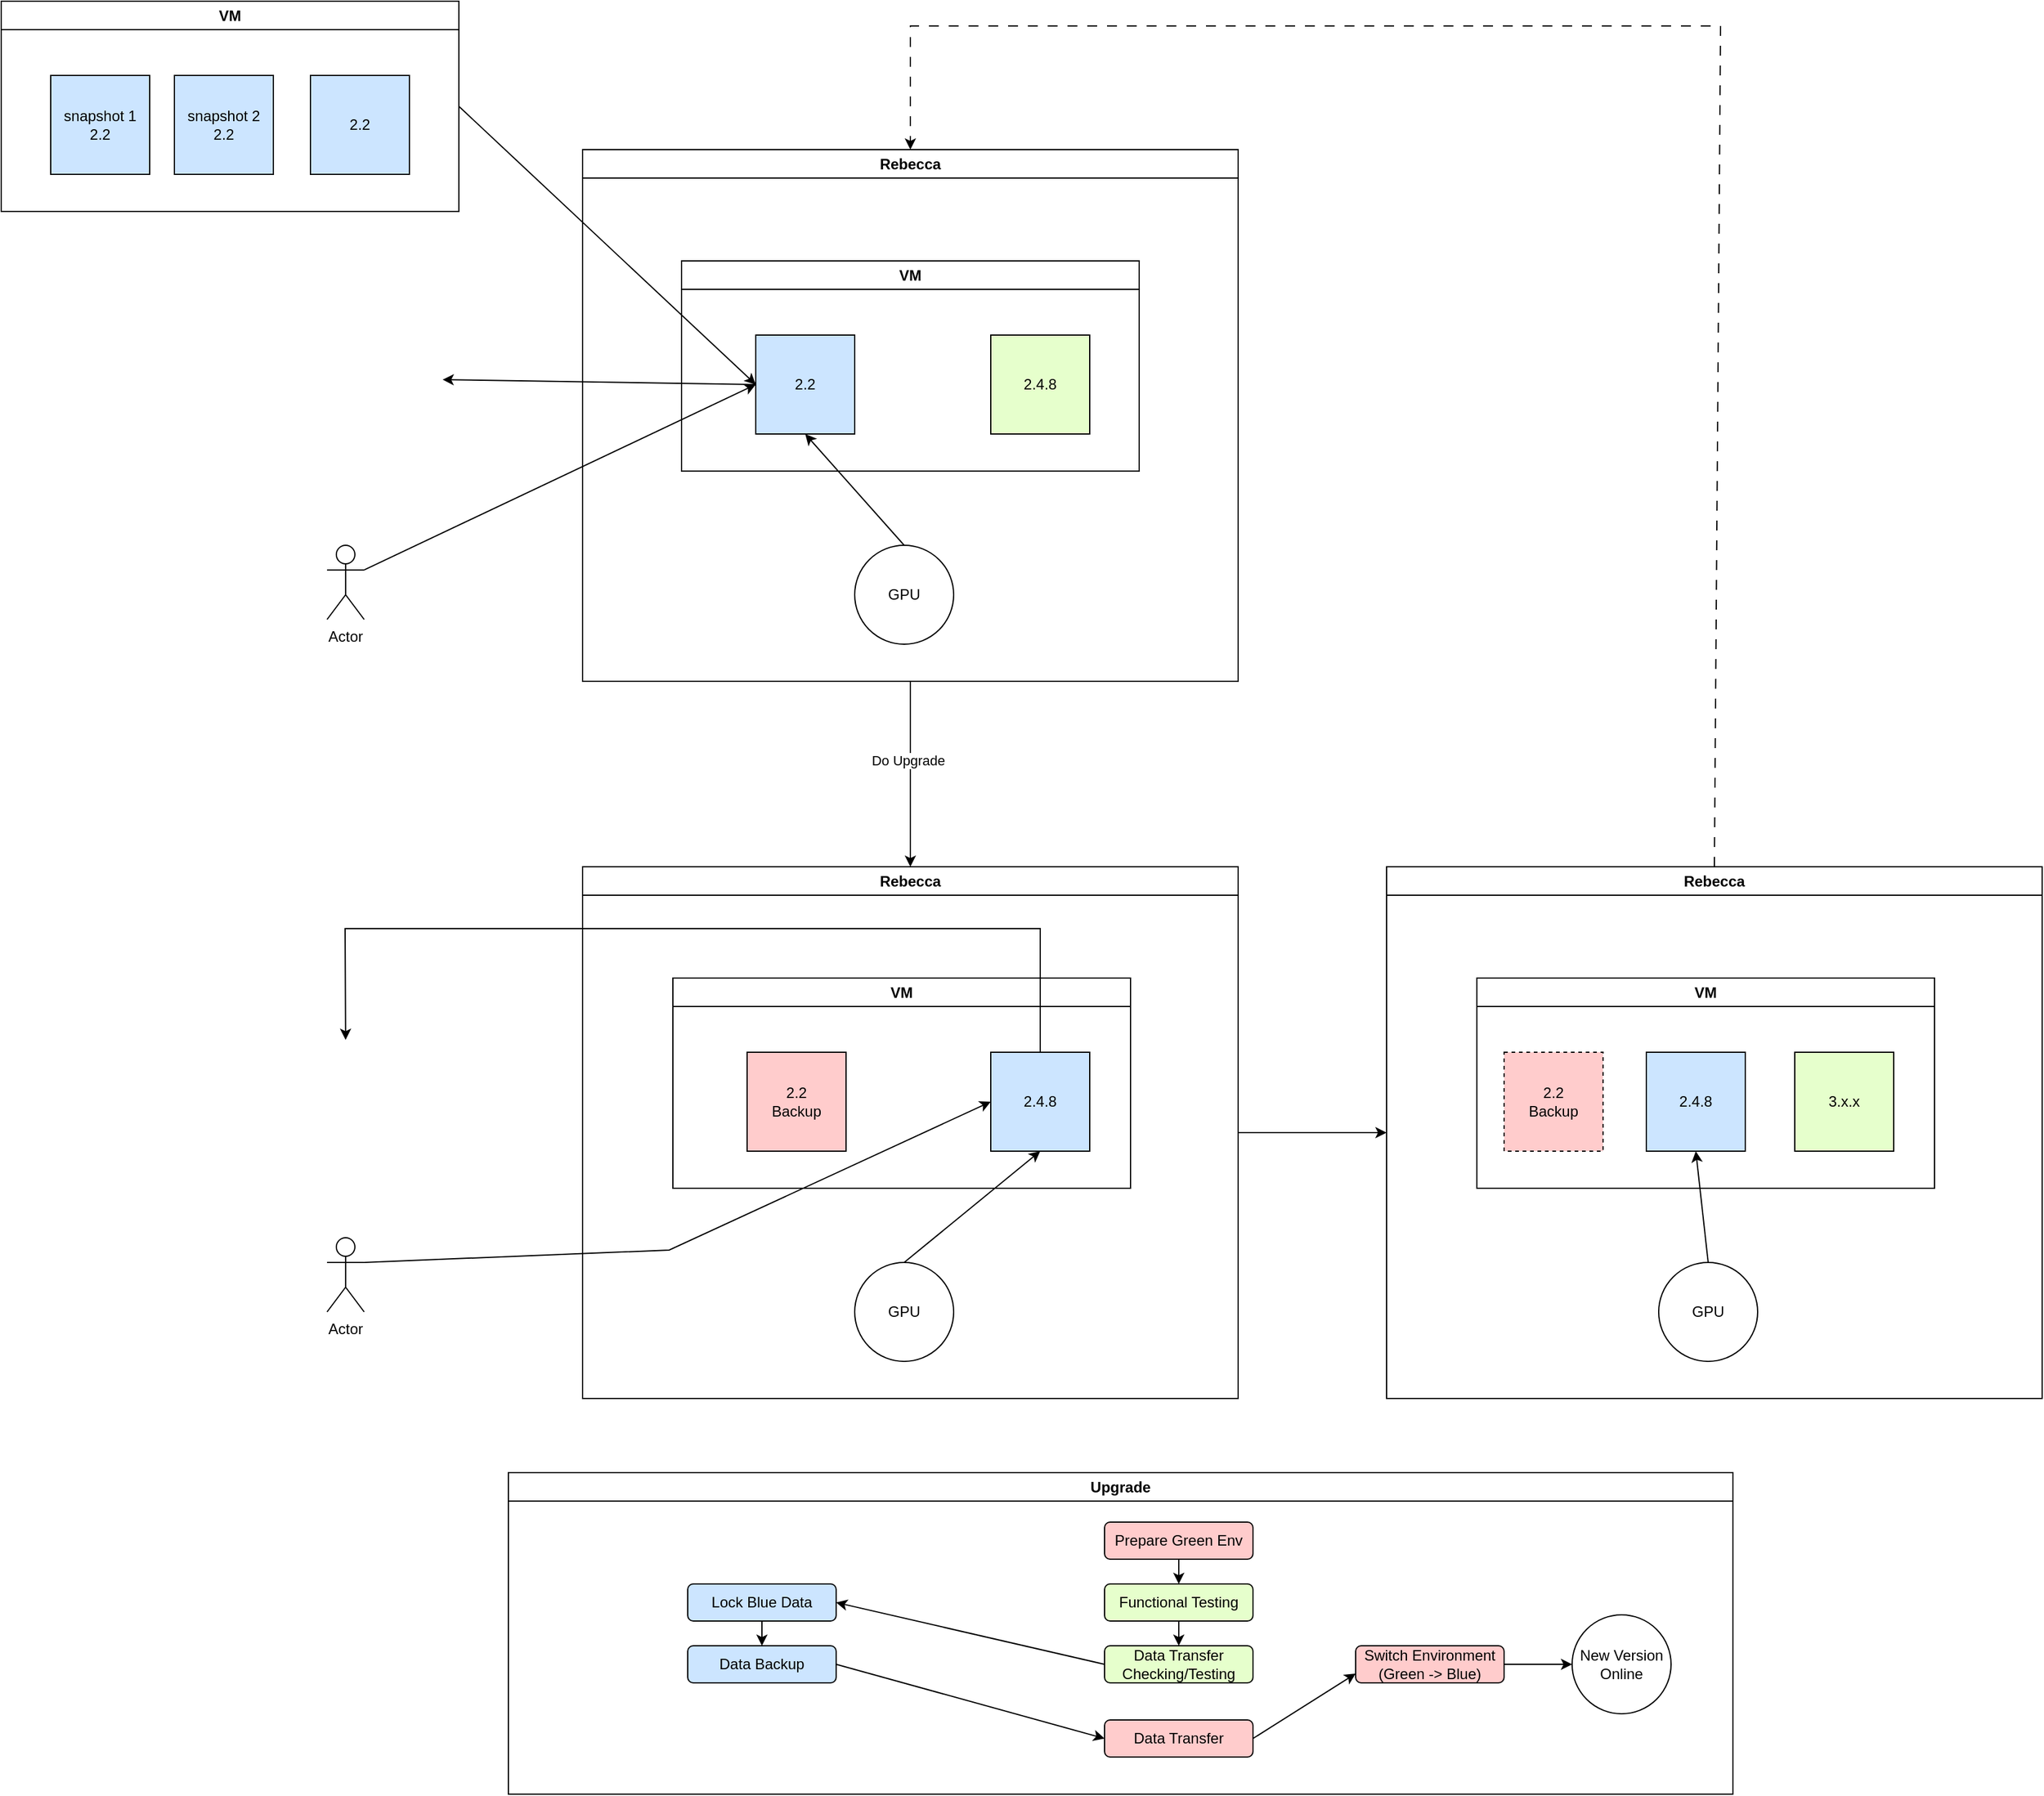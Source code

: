 <mxfile version="21.3.5" type="github">
  <diagram name="Page-1" id="Uf6m5s5soV7Gj-OxLGIB">
    <mxGraphModel dx="2286" dy="847" grid="1" gridSize="10" guides="1" tooltips="1" connect="1" arrows="1" fold="1" page="1" pageScale="1" pageWidth="850" pageHeight="1100" math="0" shadow="0">
      <root>
        <mxCell id="0" />
        <mxCell id="1" parent="0" />
        <mxCell id="lHTlmMKO7MYDzkG5uPYg-1" value="2.2" style="whiteSpace=wrap;html=1;aspect=fixed;fillColor=#CCE5FF;" vertex="1" parent="1">
          <mxGeometry x="380" y="330" width="80" height="80" as="geometry" />
        </mxCell>
        <mxCell id="lHTlmMKO7MYDzkG5uPYg-4" value="VM" style="swimlane;whiteSpace=wrap;html=1;" vertex="1" parent="1">
          <mxGeometry x="320" y="270" width="370" height="170" as="geometry" />
        </mxCell>
        <mxCell id="lHTlmMKO7MYDzkG5uPYg-5" value="Rebecca" style="swimlane;whiteSpace=wrap;html=1;" vertex="1" parent="1">
          <mxGeometry x="240" y="180" width="530" height="430" as="geometry" />
        </mxCell>
        <mxCell id="lHTlmMKO7MYDzkG5uPYg-6" value="GPU" style="ellipse;whiteSpace=wrap;html=1;aspect=fixed;" vertex="1" parent="lHTlmMKO7MYDzkG5uPYg-5">
          <mxGeometry x="220" y="320" width="80" height="80" as="geometry" />
        </mxCell>
        <mxCell id="lHTlmMKO7MYDzkG5uPYg-2" value="2.4.8" style="whiteSpace=wrap;html=1;aspect=fixed;fillColor=#E6FFCC;" vertex="1" parent="lHTlmMKO7MYDzkG5uPYg-5">
          <mxGeometry x="330" y="150" width="80" height="80" as="geometry" />
        </mxCell>
        <mxCell id="lHTlmMKO7MYDzkG5uPYg-7" value="" style="endArrow=classic;html=1;rounded=0;exitX=0.5;exitY=0;exitDx=0;exitDy=0;entryX=0.5;entryY=1;entryDx=0;entryDy=0;" edge="1" parent="1" source="lHTlmMKO7MYDzkG5uPYg-6" target="lHTlmMKO7MYDzkG5uPYg-1">
          <mxGeometry width="50" height="50" relative="1" as="geometry">
            <mxPoint x="400" y="400" as="sourcePoint" />
            <mxPoint x="450" y="350" as="targetPoint" />
          </mxGeometry>
        </mxCell>
        <mxCell id="lHTlmMKO7MYDzkG5uPYg-13" value="" style="shape=image;verticalLabelPosition=bottom;labelBackgroundColor=default;verticalAlign=top;aspect=fixed;imageAspect=0;image=https://www.clipartmax.com/png/middle/195-1955765_amazon-web-services-s3-aws-amazon-web-services.png;" vertex="1" parent="1">
          <mxGeometry x="-10" y="330" width="136.83" height="72" as="geometry" />
        </mxCell>
        <mxCell id="lHTlmMKO7MYDzkG5uPYg-14" value="" style="endArrow=classic;html=1;rounded=0;exitX=0;exitY=0.5;exitDx=0;exitDy=0;entryX=1;entryY=0.5;entryDx=0;entryDy=0;" edge="1" parent="1" source="lHTlmMKO7MYDzkG5uPYg-1" target="lHTlmMKO7MYDzkG5uPYg-13">
          <mxGeometry width="50" height="50" relative="1" as="geometry">
            <mxPoint x="510" y="280" as="sourcePoint" />
            <mxPoint x="560" y="230" as="targetPoint" />
          </mxGeometry>
        </mxCell>
        <mxCell id="lHTlmMKO7MYDzkG5uPYg-21" value="2.2&lt;br&gt;Backup" style="whiteSpace=wrap;html=1;aspect=fixed;fillColor=#FFCCCC;" vertex="1" parent="1">
          <mxGeometry x="373" y="910" width="80" height="80" as="geometry" />
        </mxCell>
        <mxCell id="lHTlmMKO7MYDzkG5uPYg-22" value="VM" style="swimlane;whiteSpace=wrap;html=1;" vertex="1" parent="1">
          <mxGeometry x="313" y="850" width="370" height="170" as="geometry" />
        </mxCell>
        <mxCell id="lHTlmMKO7MYDzkG5uPYg-23" value="Rebecca" style="swimlane;whiteSpace=wrap;html=1;" vertex="1" parent="1">
          <mxGeometry x="240" y="760" width="530" height="430" as="geometry" />
        </mxCell>
        <mxCell id="lHTlmMKO7MYDzkG5uPYg-24" value="GPU" style="ellipse;whiteSpace=wrap;html=1;aspect=fixed;" vertex="1" parent="lHTlmMKO7MYDzkG5uPYg-23">
          <mxGeometry x="220" y="320" width="80" height="80" as="geometry" />
        </mxCell>
        <mxCell id="lHTlmMKO7MYDzkG5uPYg-25" value="2.4.8" style="whiteSpace=wrap;html=1;aspect=fixed;fillColor=#CCE5FF;" vertex="1" parent="lHTlmMKO7MYDzkG5uPYg-23">
          <mxGeometry x="330" y="150" width="80" height="80" as="geometry" />
        </mxCell>
        <mxCell id="lHTlmMKO7MYDzkG5uPYg-26" value="" style="endArrow=classic;html=1;rounded=0;exitX=0.5;exitY=0;exitDx=0;exitDy=0;entryX=0.5;entryY=1;entryDx=0;entryDy=0;" edge="1" parent="lHTlmMKO7MYDzkG5uPYg-23" source="lHTlmMKO7MYDzkG5uPYg-24" target="lHTlmMKO7MYDzkG5uPYg-25">
          <mxGeometry width="50" height="50" relative="1" as="geometry">
            <mxPoint x="153" y="220" as="sourcePoint" />
            <mxPoint x="203" y="170" as="targetPoint" />
          </mxGeometry>
        </mxCell>
        <mxCell id="lHTlmMKO7MYDzkG5uPYg-28" value="" style="shape=image;verticalLabelPosition=bottom;labelBackgroundColor=default;verticalAlign=top;aspect=fixed;imageAspect=0;image=https://www.clipartmax.com/png/middle/195-1955765_amazon-web-services-s3-aws-amazon-web-services.png;" vertex="1" parent="1">
          <mxGeometry x="-20" y="900" width="136.83" height="72" as="geometry" />
        </mxCell>
        <mxCell id="lHTlmMKO7MYDzkG5uPYg-29" value="" style="endArrow=classic;html=1;rounded=0;exitX=0.5;exitY=1;exitDx=0;exitDy=0;entryX=0.5;entryY=0;entryDx=0;entryDy=0;" edge="1" parent="1" source="lHTlmMKO7MYDzkG5uPYg-5" target="lHTlmMKO7MYDzkG5uPYg-23">
          <mxGeometry width="50" height="50" relative="1" as="geometry">
            <mxPoint x="510" y="700" as="sourcePoint" />
            <mxPoint x="560" y="650" as="targetPoint" />
          </mxGeometry>
        </mxCell>
        <mxCell id="lHTlmMKO7MYDzkG5uPYg-30" value="Do Upgrade" style="edgeLabel;html=1;align=center;verticalAlign=middle;resizable=0;points=[];" vertex="1" connectable="0" parent="lHTlmMKO7MYDzkG5uPYg-29">
          <mxGeometry x="-0.151" y="-2" relative="1" as="geometry">
            <mxPoint as="offset" />
          </mxGeometry>
        </mxCell>
        <mxCell id="lHTlmMKO7MYDzkG5uPYg-32" value="" style="endArrow=classic;html=1;rounded=0;exitX=0.5;exitY=0;exitDx=0;exitDy=0;entryX=0.5;entryY=0;entryDx=0;entryDy=0;" edge="1" parent="1" source="lHTlmMKO7MYDzkG5uPYg-25" target="lHTlmMKO7MYDzkG5uPYg-28">
          <mxGeometry width="50" height="50" relative="1" as="geometry">
            <mxPoint x="130" y="950" as="sourcePoint" />
            <mxPoint x="117" y="930" as="targetPoint" />
            <Array as="points">
              <mxPoint x="610" y="810" />
              <mxPoint x="48" y="810" />
            </Array>
          </mxGeometry>
        </mxCell>
        <mxCell id="lHTlmMKO7MYDzkG5uPYg-43" value="VM" style="swimlane;whiteSpace=wrap;html=1;" vertex="1" parent="1">
          <mxGeometry x="963" y="850" width="370" height="170" as="geometry" />
        </mxCell>
        <mxCell id="lHTlmMKO7MYDzkG5uPYg-44" value="Rebecca" style="swimlane;whiteSpace=wrap;html=1;" vertex="1" parent="1">
          <mxGeometry x="890" y="760" width="530" height="430" as="geometry" />
        </mxCell>
        <mxCell id="lHTlmMKO7MYDzkG5uPYg-45" value="GPU" style="ellipse;whiteSpace=wrap;html=1;aspect=fixed;" vertex="1" parent="lHTlmMKO7MYDzkG5uPYg-44">
          <mxGeometry x="220" y="320" width="80" height="80" as="geometry" />
        </mxCell>
        <mxCell id="lHTlmMKO7MYDzkG5uPYg-46" value="2.4.8" style="whiteSpace=wrap;html=1;aspect=fixed;fillColor=#CCE5FF;" vertex="1" parent="lHTlmMKO7MYDzkG5uPYg-44">
          <mxGeometry x="210" y="150" width="80" height="80" as="geometry" />
        </mxCell>
        <mxCell id="lHTlmMKO7MYDzkG5uPYg-47" value="" style="endArrow=classic;html=1;rounded=0;exitX=0.5;exitY=0;exitDx=0;exitDy=0;entryX=0.5;entryY=1;entryDx=0;entryDy=0;" edge="1" parent="lHTlmMKO7MYDzkG5uPYg-44" source="lHTlmMKO7MYDzkG5uPYg-45" target="lHTlmMKO7MYDzkG5uPYg-46">
          <mxGeometry width="50" height="50" relative="1" as="geometry">
            <mxPoint x="153" y="220" as="sourcePoint" />
            <mxPoint x="203" y="170" as="targetPoint" />
          </mxGeometry>
        </mxCell>
        <mxCell id="lHTlmMKO7MYDzkG5uPYg-42" value="2.2&lt;br&gt;Backup" style="whiteSpace=wrap;html=1;aspect=fixed;fillColor=#FFCCCC;dashed=1;" vertex="1" parent="lHTlmMKO7MYDzkG5uPYg-44">
          <mxGeometry x="95" y="150" width="80" height="80" as="geometry" />
        </mxCell>
        <mxCell id="lHTlmMKO7MYDzkG5uPYg-49" value="3.x.x" style="whiteSpace=wrap;html=1;aspect=fixed;fillColor=#E6FFCC;" vertex="1" parent="lHTlmMKO7MYDzkG5uPYg-44">
          <mxGeometry x="330" y="150" width="80" height="80" as="geometry" />
        </mxCell>
        <mxCell id="lHTlmMKO7MYDzkG5uPYg-50" value="" style="endArrow=classic;html=1;rounded=0;exitX=1;exitY=0.5;exitDx=0;exitDy=0;entryX=0;entryY=0.5;entryDx=0;entryDy=0;" edge="1" parent="1" source="lHTlmMKO7MYDzkG5uPYg-23" target="lHTlmMKO7MYDzkG5uPYg-44">
          <mxGeometry width="50" height="50" relative="1" as="geometry">
            <mxPoint x="920" y="900" as="sourcePoint" />
            <mxPoint x="970" y="850" as="targetPoint" />
          </mxGeometry>
        </mxCell>
        <mxCell id="lHTlmMKO7MYDzkG5uPYg-52" value="" style="endArrow=classic;html=1;rounded=0;exitX=0.5;exitY=0;exitDx=0;exitDy=0;entryX=0.5;entryY=0;entryDx=0;entryDy=0;dashed=1;dashPattern=8 8;" edge="1" parent="1" source="lHTlmMKO7MYDzkG5uPYg-44" target="lHTlmMKO7MYDzkG5uPYg-5">
          <mxGeometry width="50" height="50" relative="1" as="geometry">
            <mxPoint x="920" y="640" as="sourcePoint" />
            <mxPoint x="690" y="10" as="targetPoint" />
            <Array as="points">
              <mxPoint x="1160" y="80" />
              <mxPoint x="505" y="80" />
            </Array>
          </mxGeometry>
        </mxCell>
        <mxCell id="lHTlmMKO7MYDzkG5uPYg-55" value="VM" style="swimlane;whiteSpace=wrap;html=1;" vertex="1" parent="1">
          <mxGeometry x="-230" y="60" width="370" height="170" as="geometry" />
        </mxCell>
        <mxCell id="lHTlmMKO7MYDzkG5uPYg-56" value="snapshot 2&lt;br&gt;2.2" style="whiteSpace=wrap;html=1;aspect=fixed;fillColor=#CCE5FF;" vertex="1" parent="lHTlmMKO7MYDzkG5uPYg-55">
          <mxGeometry x="140" y="60" width="80" height="80" as="geometry" />
        </mxCell>
        <mxCell id="lHTlmMKO7MYDzkG5uPYg-57" value="2.2" style="whiteSpace=wrap;html=1;aspect=fixed;fillColor=#CCE5FF;" vertex="1" parent="lHTlmMKO7MYDzkG5uPYg-55">
          <mxGeometry x="250" y="60" width="80" height="80" as="geometry" />
        </mxCell>
        <mxCell id="lHTlmMKO7MYDzkG5uPYg-54" value="snapshot 1&lt;br&gt;2.2" style="whiteSpace=wrap;html=1;aspect=fixed;fillColor=#CCE5FF;" vertex="1" parent="lHTlmMKO7MYDzkG5uPYg-55">
          <mxGeometry x="40" y="60" width="80" height="80" as="geometry" />
        </mxCell>
        <mxCell id="lHTlmMKO7MYDzkG5uPYg-58" value="" style="endArrow=classic;html=1;rounded=0;entryX=0;entryY=0.5;entryDx=0;entryDy=0;exitX=1;exitY=0.5;exitDx=0;exitDy=0;" edge="1" parent="1" source="lHTlmMKO7MYDzkG5uPYg-55" target="lHTlmMKO7MYDzkG5uPYg-1">
          <mxGeometry width="50" height="50" relative="1" as="geometry">
            <mxPoint x="60" y="140" as="sourcePoint" />
            <mxPoint x="660" y="380" as="targetPoint" />
          </mxGeometry>
        </mxCell>
        <mxCell id="lHTlmMKO7MYDzkG5uPYg-60" value="Actor" style="shape=umlActor;verticalLabelPosition=bottom;verticalAlign=top;html=1;outlineConnect=0;" vertex="1" parent="1">
          <mxGeometry x="33.42" y="500" width="30" height="60" as="geometry" />
        </mxCell>
        <mxCell id="lHTlmMKO7MYDzkG5uPYg-62" value="" style="endArrow=classic;html=1;rounded=0;exitX=1;exitY=0.333;exitDx=0;exitDy=0;exitPerimeter=0;entryX=0;entryY=0.5;entryDx=0;entryDy=0;" edge="1" parent="1" source="lHTlmMKO7MYDzkG5uPYg-60" target="lHTlmMKO7MYDzkG5uPYg-1">
          <mxGeometry width="50" height="50" relative="1" as="geometry">
            <mxPoint x="720" y="590" as="sourcePoint" />
            <mxPoint x="770" y="540" as="targetPoint" />
          </mxGeometry>
        </mxCell>
        <mxCell id="lHTlmMKO7MYDzkG5uPYg-63" value="Actor" style="shape=umlActor;verticalLabelPosition=bottom;verticalAlign=top;html=1;outlineConnect=0;" vertex="1" parent="1">
          <mxGeometry x="33.42" y="1060" width="30" height="60" as="geometry" />
        </mxCell>
        <mxCell id="lHTlmMKO7MYDzkG5uPYg-64" value="" style="endArrow=classic;html=1;rounded=0;exitX=1;exitY=0.333;exitDx=0;exitDy=0;exitPerimeter=0;entryX=0;entryY=0.5;entryDx=0;entryDy=0;" edge="1" parent="1" source="lHTlmMKO7MYDzkG5uPYg-63" target="lHTlmMKO7MYDzkG5uPYg-25">
          <mxGeometry width="50" height="50" relative="1" as="geometry">
            <mxPoint x="720" y="1150" as="sourcePoint" />
            <mxPoint x="380" y="930" as="targetPoint" />
            <Array as="points">
              <mxPoint x="310" y="1070" />
            </Array>
          </mxGeometry>
        </mxCell>
        <mxCell id="lHTlmMKO7MYDzkG5uPYg-75" value="Upgrade" style="swimlane;whiteSpace=wrap;html=1;" vertex="1" parent="1">
          <mxGeometry x="180" y="1250" width="990" height="260" as="geometry" />
        </mxCell>
        <mxCell id="lHTlmMKO7MYDzkG5uPYg-70" value="Data Backup" style="rounded=1;whiteSpace=wrap;html=1;fillColor=#CCE5FF;" vertex="1" parent="lHTlmMKO7MYDzkG5uPYg-75">
          <mxGeometry x="145" y="140" width="120" height="30" as="geometry" />
        </mxCell>
        <mxCell id="lHTlmMKO7MYDzkG5uPYg-71" value="Data Transfer" style="rounded=1;whiteSpace=wrap;html=1;fillColor=#FFCCCC;" vertex="1" parent="lHTlmMKO7MYDzkG5uPYg-75">
          <mxGeometry x="482" y="200" width="120" height="30" as="geometry" />
        </mxCell>
        <mxCell id="lHTlmMKO7MYDzkG5uPYg-67" value="Functional Testing" style="rounded=1;whiteSpace=wrap;html=1;fillColor=#E6FFCC;" vertex="1" parent="lHTlmMKO7MYDzkG5uPYg-75">
          <mxGeometry x="482" y="90" width="120" height="30" as="geometry" />
        </mxCell>
        <mxCell id="lHTlmMKO7MYDzkG5uPYg-72" value="Data Transfer Checking/Testing" style="rounded=1;whiteSpace=wrap;html=1;fillColor=#E6FFCC;" vertex="1" parent="lHTlmMKO7MYDzkG5uPYg-75">
          <mxGeometry x="482" y="140" width="120" height="30" as="geometry" />
        </mxCell>
        <mxCell id="lHTlmMKO7MYDzkG5uPYg-73" value="Switch Environment&lt;br&gt;(Green -&amp;gt; Blue)" style="rounded=1;whiteSpace=wrap;html=1;fillColor=#FFCCCC;" vertex="1" parent="lHTlmMKO7MYDzkG5uPYg-75">
          <mxGeometry x="685" y="140" width="120" height="30" as="geometry" />
        </mxCell>
        <mxCell id="lHTlmMKO7MYDzkG5uPYg-78" value="Prepare Green Env" style="rounded=1;whiteSpace=wrap;html=1;fillColor=#FFCCCC;" vertex="1" parent="lHTlmMKO7MYDzkG5uPYg-75">
          <mxGeometry x="482" y="40" width="120" height="30" as="geometry" />
        </mxCell>
        <mxCell id="lHTlmMKO7MYDzkG5uPYg-79" value="" style="endArrow=classic;html=1;rounded=0;exitX=0.5;exitY=1;exitDx=0;exitDy=0;entryX=0.5;entryY=0;entryDx=0;entryDy=0;" edge="1" parent="lHTlmMKO7MYDzkG5uPYg-75" source="lHTlmMKO7MYDzkG5uPYg-78" target="lHTlmMKO7MYDzkG5uPYg-67">
          <mxGeometry width="50" height="50" relative="1" as="geometry">
            <mxPoint x="505" as="sourcePoint" />
            <mxPoint x="555" y="-50" as="targetPoint" />
          </mxGeometry>
        </mxCell>
        <mxCell id="lHTlmMKO7MYDzkG5uPYg-80" value="" style="endArrow=classic;html=1;rounded=0;exitX=0.5;exitY=1;exitDx=0;exitDy=0;entryX=0.5;entryY=0;entryDx=0;entryDy=0;" edge="1" parent="lHTlmMKO7MYDzkG5uPYg-75" source="lHTlmMKO7MYDzkG5uPYg-67" target="lHTlmMKO7MYDzkG5uPYg-72">
          <mxGeometry width="50" height="50" relative="1" as="geometry">
            <mxPoint x="505" as="sourcePoint" />
            <mxPoint x="555" y="-50" as="targetPoint" />
          </mxGeometry>
        </mxCell>
        <mxCell id="lHTlmMKO7MYDzkG5uPYg-81" value="" style="endArrow=classic;html=1;rounded=0;exitX=0.5;exitY=1;exitDx=0;exitDy=0;entryX=0.5;entryY=0;entryDx=0;entryDy=0;" edge="1" parent="lHTlmMKO7MYDzkG5uPYg-75" source="lHTlmMKO7MYDzkG5uPYg-86" target="lHTlmMKO7MYDzkG5uPYg-70">
          <mxGeometry width="50" height="50" relative="1" as="geometry">
            <mxPoint x="505" as="sourcePoint" />
            <mxPoint x="275" y="220" as="targetPoint" />
          </mxGeometry>
        </mxCell>
        <mxCell id="lHTlmMKO7MYDzkG5uPYg-82" value="" style="endArrow=classic;html=1;rounded=0;exitX=1;exitY=0.5;exitDx=0;exitDy=0;entryX=0;entryY=0.75;entryDx=0;entryDy=0;" edge="1" parent="lHTlmMKO7MYDzkG5uPYg-75" source="lHTlmMKO7MYDzkG5uPYg-71" target="lHTlmMKO7MYDzkG5uPYg-73">
          <mxGeometry width="50" height="50" relative="1" as="geometry">
            <mxPoint x="505" as="sourcePoint" />
            <mxPoint x="555" y="-50" as="targetPoint" />
          </mxGeometry>
        </mxCell>
        <mxCell id="lHTlmMKO7MYDzkG5uPYg-86" value="Lock Blue Data" style="rounded=1;whiteSpace=wrap;html=1;fillColor=#CCE5FF;" vertex="1" parent="lHTlmMKO7MYDzkG5uPYg-75">
          <mxGeometry x="145" y="90" width="120" height="30" as="geometry" />
        </mxCell>
        <mxCell id="lHTlmMKO7MYDzkG5uPYg-87" value="" style="endArrow=classic;html=1;rounded=0;exitX=1;exitY=0.5;exitDx=0;exitDy=0;entryX=0;entryY=0.5;entryDx=0;entryDy=0;" edge="1" parent="lHTlmMKO7MYDzkG5uPYg-75" source="lHTlmMKO7MYDzkG5uPYg-70" target="lHTlmMKO7MYDzkG5uPYg-71">
          <mxGeometry width="50" height="50" relative="1" as="geometry">
            <mxPoint x="505" as="sourcePoint" />
            <mxPoint x="555" y="-50" as="targetPoint" />
          </mxGeometry>
        </mxCell>
        <mxCell id="lHTlmMKO7MYDzkG5uPYg-88" value="" style="endArrow=classic;html=1;rounded=0;exitX=0;exitY=0.5;exitDx=0;exitDy=0;entryX=1;entryY=0.5;entryDx=0;entryDy=0;" edge="1" parent="lHTlmMKO7MYDzkG5uPYg-75" source="lHTlmMKO7MYDzkG5uPYg-72" target="lHTlmMKO7MYDzkG5uPYg-86">
          <mxGeometry width="50" height="50" relative="1" as="geometry">
            <mxPoint x="475" y="280" as="sourcePoint" />
            <mxPoint x="525" y="230" as="targetPoint" />
          </mxGeometry>
        </mxCell>
        <mxCell id="lHTlmMKO7MYDzkG5uPYg-85" value="New Version&lt;br&gt;Online" style="ellipse;whiteSpace=wrap;html=1;aspect=fixed;" vertex="1" parent="lHTlmMKO7MYDzkG5uPYg-75">
          <mxGeometry x="860" y="115" width="80" height="80" as="geometry" />
        </mxCell>
        <mxCell id="lHTlmMKO7MYDzkG5uPYg-84" value="" style="endArrow=classic;html=1;rounded=0;exitX=1;exitY=0.5;exitDx=0;exitDy=0;entryX=0;entryY=0.5;entryDx=0;entryDy=0;" edge="1" parent="lHTlmMKO7MYDzkG5uPYg-75" source="lHTlmMKO7MYDzkG5uPYg-73" target="lHTlmMKO7MYDzkG5uPYg-85">
          <mxGeometry width="50" height="50" relative="1" as="geometry">
            <mxPoint x="475" as="sourcePoint" />
            <mxPoint x="845.0" y="155" as="targetPoint" />
          </mxGeometry>
        </mxCell>
      </root>
    </mxGraphModel>
  </diagram>
</mxfile>
